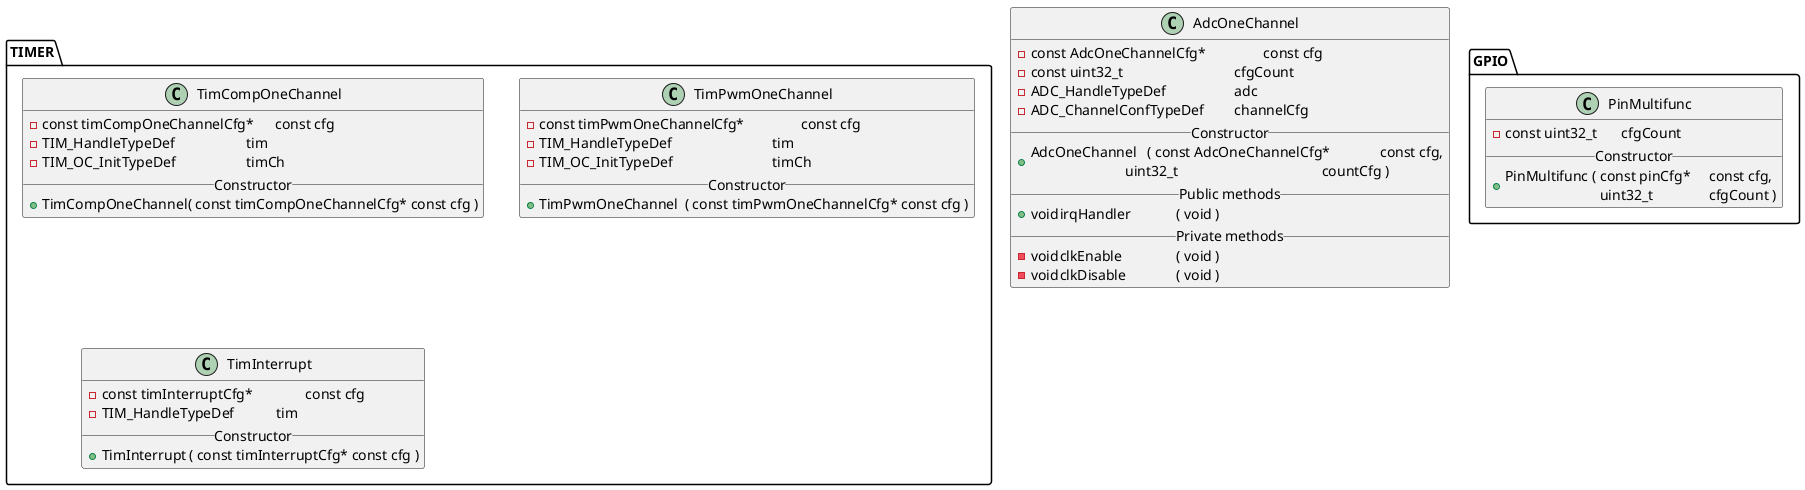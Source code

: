 @startuml

class AdcOneChannel {
	{field}-	const AdcOneChannelCfg*		const cfg
	{field}-	const uint32_t				cfgCount
	{field}-	ADC_HandleTypeDef			adc
	{field}-	ADC_ChannelConfTypeDef		channelCfg
	__Constructor__
	{method}+	AdcOneChannel	( const AdcOneChannelCfg*		const cfg,\n\t\t\t  uint32_t\t\t\t\t\tcountCfg )
	__Public methods__
	{method}+	void	irqHandler		( void )
	__Private methods__
	{method}-	void	clkEnable		( void )
	{method}-	void	clkDisable		( void )
}

package TIMER {
	
class TimCompOneChannel {
	{field}-	const timCompOneChannelCfg*	const cfg
	{field}-	TIM_HandleTypeDef			tim
	{field}-	TIM_OC_InitTypeDef			timCh
	__Constructor__
	{method}+	TimCompOneChannel	( const timCompOneChannelCfg* const cfg )
}

class TimPwmOneChannel {
	{field}-	const timPwmOneChannelCfg*		const cfg
	{field}-	TIM_HandleTypeDef				tim
	{field}-	TIM_OC_InitTypeDef				timCh
	__Constructor__
	{method}+	TimPwmOneChannel	( const timPwmOneChannelCfg* const cfg )
}

class TimInterrupt {
	{field}-	const timInterruptCfg*		const cfg
	{field}-	TIM_HandleTypeDef		tim
	__Constructor__
	{method}+	TimInterrupt	( const timInterruptCfg* const cfg )
}

}

package GPIO {

class PinMultifunc {
	{field}-	const uint32_t	cfgCount
	__Constructor__
	{method}+	PinMultifunc	( const pinCfg*	const cfg,\n\t\t\t  uint32_t		cfgCount )
}

}

@enduml
